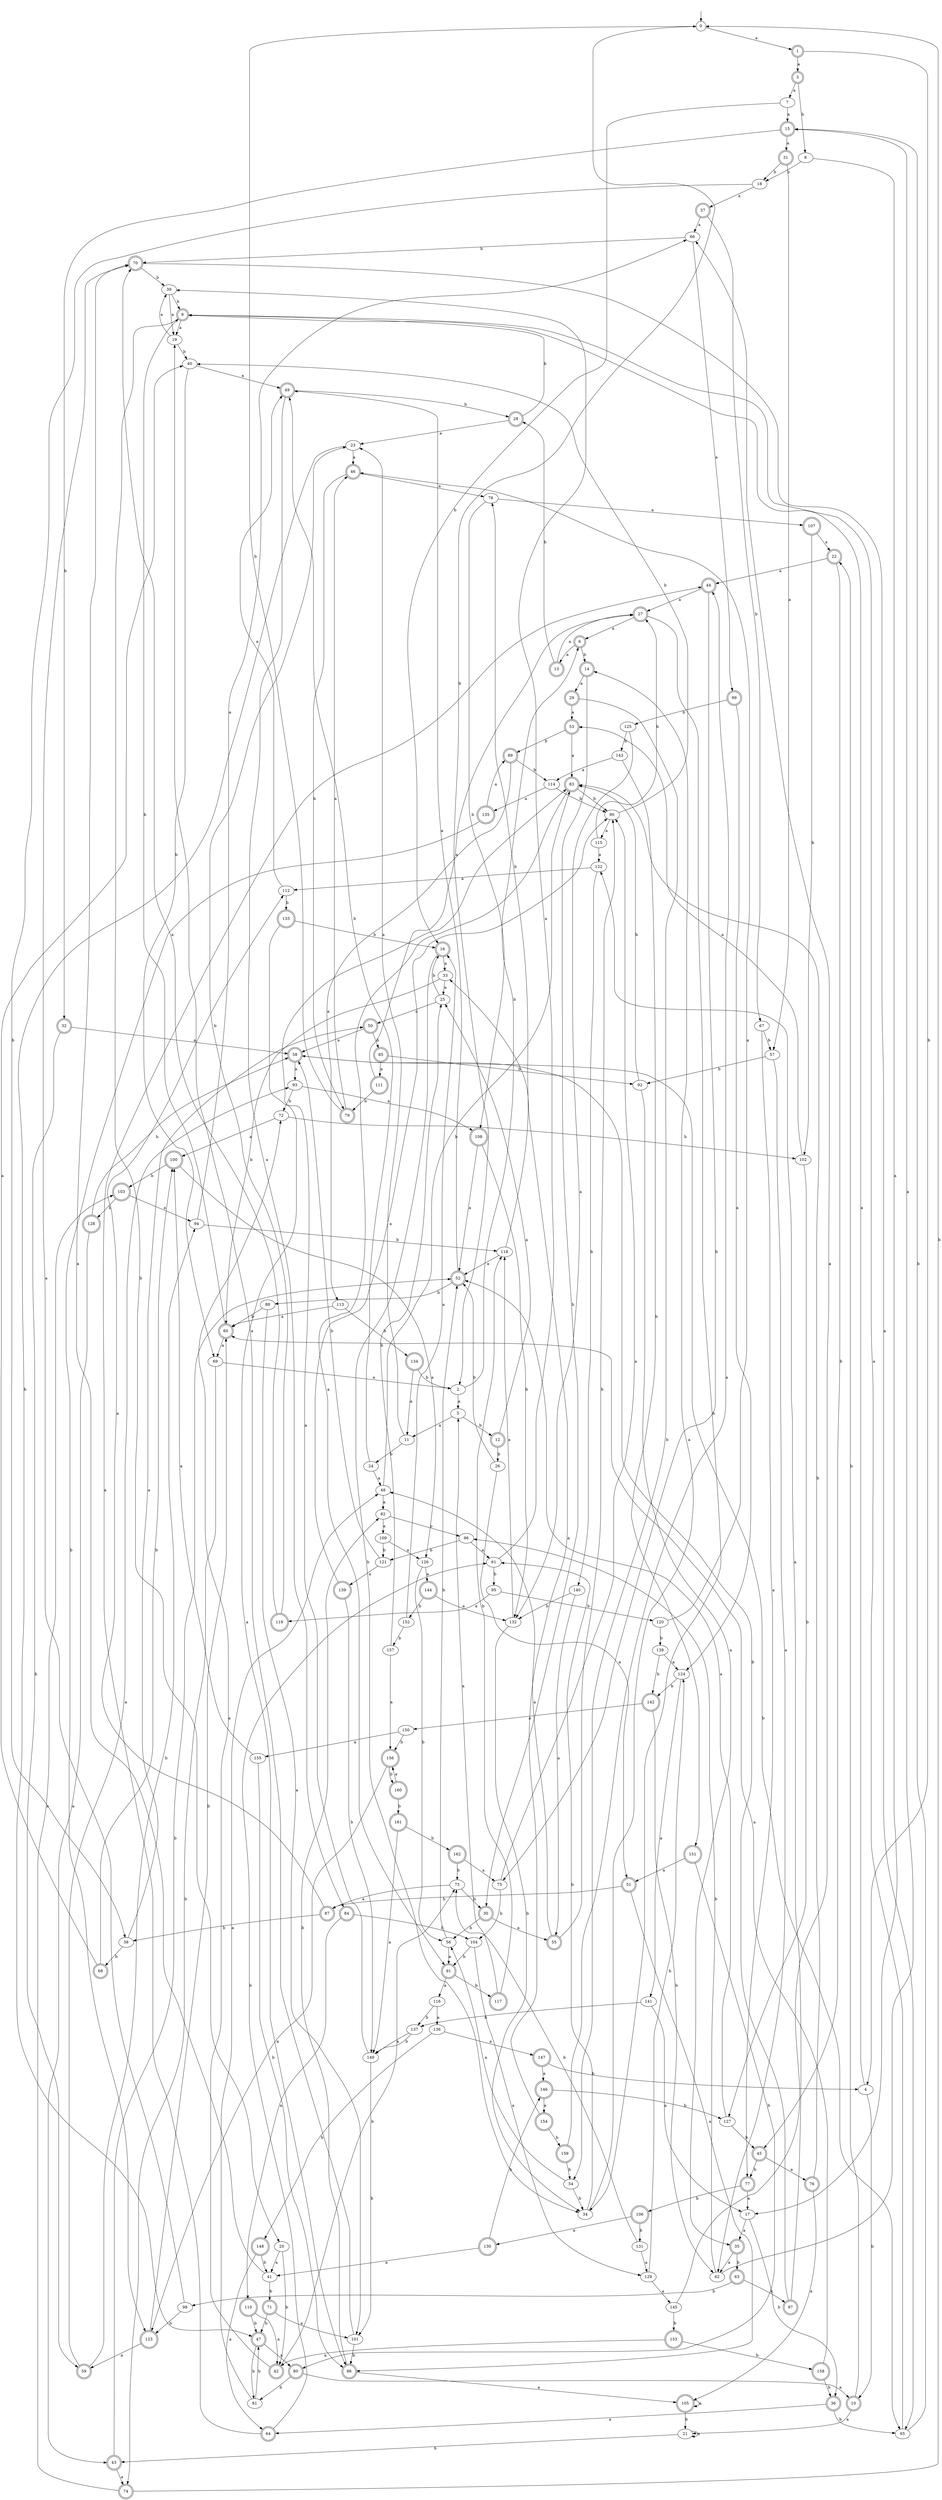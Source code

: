digraph RandomDFA {
  __start0 [label="", shape=none];
  __start0 -> 0 [label=""];
  0 [shape=circle]
  0 -> 1 [label="a"]
  0 -> 2 [label="b"]
  1 [shape=doublecircle]
  1 -> 3 [label="a"]
  1 -> 4 [label="b"]
  2
  2 -> 5 [label="a"]
  2 -> 6 [label="b"]
  3 [shape=doublecircle]
  3 -> 7 [label="a"]
  3 -> 8 [label="b"]
  4
  4 -> 9 [label="a"]
  4 -> 10 [label="b"]
  5
  5 -> 11 [label="a"]
  5 -> 12 [label="b"]
  6 [shape=doublecircle]
  6 -> 13 [label="a"]
  6 -> 14 [label="b"]
  7
  7 -> 15 [label="a"]
  7 -> 16 [label="b"]
  8
  8 -> 17 [label="a"]
  8 -> 18 [label="b"]
  9 [shape=doublecircle]
  9 -> 19 [label="a"]
  9 -> 20 [label="b"]
  10 [shape=doublecircle]
  10 -> 21 [label="a"]
  10 -> 22 [label="b"]
  11
  11 -> 23 [label="a"]
  11 -> 24 [label="b"]
  12 [shape=doublecircle]
  12 -> 25 [label="a"]
  12 -> 26 [label="b"]
  13 [shape=doublecircle]
  13 -> 27 [label="a"]
  13 -> 28 [label="b"]
  14 [shape=doublecircle]
  14 -> 29 [label="a"]
  14 -> 30 [label="b"]
  15 [shape=doublecircle]
  15 -> 31 [label="a"]
  15 -> 32 [label="b"]
  16 [shape=doublecircle]
  16 -> 33 [label="a"]
  16 -> 34 [label="b"]
  17
  17 -> 35 [label="a"]
  17 -> 36 [label="b"]
  18
  18 -> 37 [label="a"]
  18 -> 38 [label="b"]
  19
  19 -> 39 [label="a"]
  19 -> 40 [label="b"]
  20
  20 -> 41 [label="a"]
  20 -> 42 [label="b"]
  21
  21 -> 21 [label="a"]
  21 -> 43 [label="b"]
  22 [shape=doublecircle]
  22 -> 44 [label="a"]
  22 -> 45 [label="b"]
  23
  23 -> 46 [label="a"]
  23 -> 47 [label="b"]
  24
  24 -> 48 [label="a"]
  24 -> 49 [label="b"]
  25
  25 -> 50 [label="a"]
  25 -> 16 [label="b"]
  26
  26 -> 51 [label="a"]
  26 -> 52 [label="b"]
  27 [shape=doublecircle]
  27 -> 6 [label="a"]
  27 -> 34 [label="b"]
  28 [shape=doublecircle]
  28 -> 23 [label="a"]
  28 -> 9 [label="b"]
  29 [shape=doublecircle]
  29 -> 53 [label="a"]
  29 -> 54 [label="b"]
  30 [shape=doublecircle]
  30 -> 55 [label="a"]
  30 -> 56 [label="b"]
  31 [shape=doublecircle]
  31 -> 57 [label="a"]
  31 -> 18 [label="b"]
  32 [shape=doublecircle]
  32 -> 58 [label="a"]
  32 -> 59 [label="b"]
  33
  33 -> 25 [label="a"]
  33 -> 60 [label="b"]
  34
  34 -> 14 [label="a"]
  34 -> 61 [label="b"]
  35 [shape=doublecircle]
  35 -> 62 [label="a"]
  35 -> 63 [label="b"]
  36 [shape=doublecircle]
  36 -> 64 [label="a"]
  36 -> 65 [label="b"]
  37 [shape=doublecircle]
  37 -> 66 [label="a"]
  37 -> 67 [label="b"]
  38
  38 -> 50 [label="a"]
  38 -> 68 [label="b"]
  39
  39 -> 19 [label="a"]
  39 -> 9 [label="b"]
  40
  40 -> 49 [label="a"]
  40 -> 69 [label="b"]
  41
  41 -> 70 [label="a"]
  41 -> 71 [label="b"]
  42 [shape=doublecircle]
  42 -> 72 [label="a"]
  42 -> 73 [label="b"]
  43 [shape=doublecircle]
  43 -> 74 [label="a"]
  43 -> 52 [label="b"]
  44 [shape=doublecircle]
  44 -> 27 [label="a"]
  44 -> 75 [label="b"]
  45 [shape=doublecircle]
  45 -> 76 [label="a"]
  45 -> 77 [label="b"]
  46 [shape=doublecircle]
  46 -> 78 [label="a"]
  46 -> 79 [label="b"]
  47 [shape=doublecircle]
  47 -> 80 [label="a"]
  47 -> 81 [label="b"]
  48
  48 -> 82 [label="a"]
  48 -> 83 [label="b"]
  49 [shape=doublecircle]
  49 -> 84 [label="a"]
  49 -> 28 [label="b"]
  50 [shape=doublecircle]
  50 -> 58 [label="a"]
  50 -> 85 [label="b"]
  51 [shape=doublecircle]
  51 -> 86 [label="a"]
  51 -> 87 [label="b"]
  52 [shape=doublecircle]
  52 -> 49 [label="a"]
  52 -> 88 [label="b"]
  53 [shape=doublecircle]
  53 -> 83 [label="a"]
  53 -> 89 [label="b"]
  54
  54 -> 56 [label="a"]
  54 -> 34 [label="b"]
  55 [shape=doublecircle]
  55 -> 48 [label="a"]
  55 -> 90 [label="b"]
  56
  56 -> 91 [label="a"]
  56 -> 52 [label="b"]
  57
  57 -> 62 [label="a"]
  57 -> 92 [label="b"]
  58 [shape=doublecircle]
  58 -> 93 [label="a"]
  58 -> 65 [label="b"]
  59 [shape=doublecircle]
  59 -> 93 [label="a"]
  59 -> 94 [label="b"]
  60 [shape=doublecircle]
  60 -> 69 [label="a"]
  60 -> 9 [label="b"]
  61
  61 -> 39 [label="a"]
  61 -> 95 [label="b"]
  62
  62 -> 15 [label="a"]
  62 -> 96 [label="b"]
  63 [shape=doublecircle]
  63 -> 97 [label="a"]
  63 -> 98 [label="b"]
  64 [shape=doublecircle]
  64 -> 44 [label="a"]
  64 -> 61 [label="b"]
  65
  65 -> 9 [label="a"]
  65 -> 15 [label="b"]
  66
  66 -> 99 [label="a"]
  66 -> 70 [label="b"]
  67
  67 -> 77 [label="a"]
  67 -> 57 [label="b"]
  68 [shape=doublecircle]
  68 -> 40 [label="a"]
  68 -> 100 [label="b"]
  69
  69 -> 2 [label="a"]
  69 -> 74 [label="b"]
  70 [shape=doublecircle]
  70 -> 65 [label="a"]
  70 -> 39 [label="b"]
  71 [shape=doublecircle]
  71 -> 101 [label="a"]
  71 -> 47 [label="b"]
  72
  72 -> 100 [label="a"]
  72 -> 102 [label="b"]
  73
  73 -> 87 [label="a"]
  73 -> 30 [label="b"]
  74 [shape=doublecircle]
  74 -> 103 [label="a"]
  74 -> 0 [label="b"]
  75
  75 -> 90 [label="a"]
  75 -> 104 [label="b"]
  76 [shape=doublecircle]
  76 -> 105 [label="a"]
  76 -> 83 [label="b"]
  77 [shape=doublecircle]
  77 -> 17 [label="a"]
  77 -> 106 [label="b"]
  78
  78 -> 107 [label="a"]
  78 -> 108 [label="b"]
  79 [shape=doublecircle]
  79 -> 46 [label="a"]
  79 -> 0 [label="b"]
  80 [shape=doublecircle]
  80 -> 10 [label="a"]
  80 -> 81 [label="b"]
  81
  81 -> 48 [label="a"]
  81 -> 47 [label="b"]
  82
  82 -> 109 [label="a"]
  82 -> 96 [label="b"]
  83 [shape=doublecircle]
  83 -> 91 [label="a"]
  83 -> 90 [label="b"]
  84 [shape=doublecircle]
  84 -> 110 [label="a"]
  84 -> 104 [label="b"]
  85 [shape=doublecircle]
  85 -> 111 [label="a"]
  85 -> 92 [label="b"]
  86 [shape=doublecircle]
  86 -> 105 [label="a"]
  86 -> 82 [label="b"]
  87 [shape=doublecircle]
  87 -> 112 [label="a"]
  87 -> 38 [label="b"]
  88
  88 -> 101 [label="a"]
  88 -> 60 [label="b"]
  89 [shape=doublecircle]
  89 -> 113 [label="a"]
  89 -> 114 [label="b"]
  90
  90 -> 115 [label="a"]
  90 -> 40 [label="b"]
  91 [shape=doublecircle]
  91 -> 116 [label="a"]
  91 -> 117 [label="b"]
  92
  92 -> 35 [label="a"]
  92 -> 83 [label="b"]
  93
  93 -> 108 [label="a"]
  93 -> 72 [label="b"]
  94
  94 -> 66 [label="a"]
  94 -> 118 [label="b"]
  95
  95 -> 119 [label="a"]
  95 -> 120 [label="b"]
  96
  96 -> 61 [label="a"]
  96 -> 121 [label="b"]
  97 [shape=doublecircle]
  97 -> 122 [label="a"]
  97 -> 58 [label="b"]
  98
  98 -> 70 [label="a"]
  98 -> 123 [label="b"]
  99 [shape=doublecircle]
  99 -> 124 [label="a"]
  99 -> 125 [label="b"]
  100 [shape=doublecircle]
  100 -> 126 [label="a"]
  100 -> 103 [label="b"]
  101
  101 -> 19 [label="a"]
  101 -> 86 [label="b"]
  102
  102 -> 53 [label="a"]
  102 -> 127 [label="b"]
  103 [shape=doublecircle]
  103 -> 94 [label="a"]
  103 -> 128 [label="b"]
  104
  104 -> 129 [label="a"]
  104 -> 91 [label="b"]
  105 [shape=doublecircle]
  105 -> 105 [label="a"]
  105 -> 21 [label="b"]
  106 [shape=doublecircle]
  106 -> 130 [label="a"]
  106 -> 131 [label="b"]
  107 [shape=doublecircle]
  107 -> 22 [label="a"]
  107 -> 102 [label="b"]
  108 [shape=doublecircle]
  108 -> 52 [label="a"]
  108 -> 132 [label="b"]
  109
  109 -> 126 [label="a"]
  109 -> 121 [label="b"]
  110 [shape=doublecircle]
  110 -> 42 [label="a"]
  110 -> 47 [label="b"]
  111 [shape=doublecircle]
  111 -> 27 [label="a"]
  111 -> 79 [label="b"]
  112
  112 -> 49 [label="a"]
  112 -> 133 [label="b"]
  113
  113 -> 60 [label="a"]
  113 -> 134 [label="b"]
  114
  114 -> 135 [label="a"]
  114 -> 90 [label="b"]
  115
  115 -> 122 [label="a"]
  115 -> 27 [label="b"]
  116
  116 -> 136 [label="a"]
  116 -> 137 [label="b"]
  117 [shape=doublecircle]
  117 -> 5 [label="a"]
  117 -> 118 [label="b"]
  118
  118 -> 52 [label="a"]
  118 -> 78 [label="b"]
  119 [shape=doublecircle]
  119 -> 70 [label="a"]
  119 -> 23 [label="b"]
  120
  120 -> 46 [label="a"]
  120 -> 138 [label="b"]
  121
  121 -> 139 [label="a"]
  121 -> 58 [label="b"]
  122
  122 -> 112 [label="a"]
  122 -> 140 [label="b"]
  123 [shape=doublecircle]
  123 -> 59 [label="a"]
  123 -> 60 [label="b"]
  124
  124 -> 141 [label="a"]
  124 -> 142 [label="b"]
  125
  125 -> 132 [label="a"]
  125 -> 143 [label="b"]
  126
  126 -> 144 [label="a"]
  126 -> 56 [label="b"]
  127
  127 -> 52 [label="a"]
  127 -> 45 [label="b"]
  128 [shape=doublecircle]
  128 -> 43 [label="a"]
  128 -> 58 [label="b"]
  129
  129 -> 145 [label="a"]
  129 -> 124 [label="b"]
  130 [shape=doublecircle]
  130 -> 41 [label="a"]
  130 -> 146 [label="b"]
  131
  131 -> 129 [label="a"]
  131 -> 73 [label="b"]
  132
  132 -> 118 [label="a"]
  132 -> 34 [label="b"]
  133 [shape=doublecircle]
  133 -> 86 [label="a"]
  133 -> 16 [label="b"]
  134 [shape=doublecircle]
  134 -> 11 [label="a"]
  134 -> 2 [label="b"]
  135 [shape=doublecircle]
  135 -> 89 [label="a"]
  135 -> 123 [label="b"]
  136
  136 -> 147 [label="a"]
  136 -> 148 [label="b"]
  137
  137 -> 149 [label="a"]
  137 -> 149 [label="b"]
  138
  138 -> 124 [label="a"]
  138 -> 142 [label="b"]
  139 [shape=doublecircle]
  139 -> 90 [label="a"]
  139 -> 149 [label="b"]
  140
  140 -> 55 [label="a"]
  140 -> 132 [label="b"]
  141
  141 -> 17 [label="a"]
  141 -> 137 [label="b"]
  142 [shape=doublecircle]
  142 -> 150 [label="a"]
  142 -> 62 [label="b"]
  143
  143 -> 114 [label="a"]
  143 -> 151 [label="b"]
  144 [shape=doublecircle]
  144 -> 132 [label="a"]
  144 -> 152 [label="b"]
  145
  145 -> 66 [label="a"]
  145 -> 153 [label="b"]
  146 [shape=doublecircle]
  146 -> 154 [label="a"]
  146 -> 127 [label="b"]
  147 [shape=doublecircle]
  147 -> 146 [label="a"]
  147 -> 4 [label="b"]
  148 [shape=doublecircle]
  148 -> 64 [label="a"]
  148 -> 41 [label="b"]
  149
  149 -> 83 [label="a"]
  149 -> 101 [label="b"]
  150
  150 -> 155 [label="a"]
  150 -> 156 [label="b"]
  151 [shape=doublecircle]
  151 -> 51 [label="a"]
  151 -> 80 [label="b"]
  152
  152 -> 16 [label="a"]
  152 -> 157 [label="b"]
  153 [shape=doublecircle]
  153 -> 42 [label="a"]
  153 -> 158 [label="b"]
  154 [shape=doublecircle]
  154 -> 33 [label="a"]
  154 -> 159 [label="b"]
  155
  155 -> 100 [label="a"]
  155 -> 86 [label="b"]
  156 [shape=doublecircle]
  156 -> 123 [label="a"]
  156 -> 160 [label="b"]
  157
  157 -> 156 [label="a"]
  157 -> 25 [label="b"]
  158 [shape=doublecircle]
  158 -> 60 [label="a"]
  158 -> 36 [label="b"]
  159 [shape=doublecircle]
  159 -> 44 [label="a"]
  159 -> 54 [label="b"]
  160 [shape=doublecircle]
  160 -> 156 [label="a"]
  160 -> 161 [label="b"]
  161 [shape=doublecircle]
  161 -> 149 [label="a"]
  161 -> 162 [label="b"]
  162 [shape=doublecircle]
  162 -> 75 [label="a"]
  162 -> 73 [label="b"]
}

